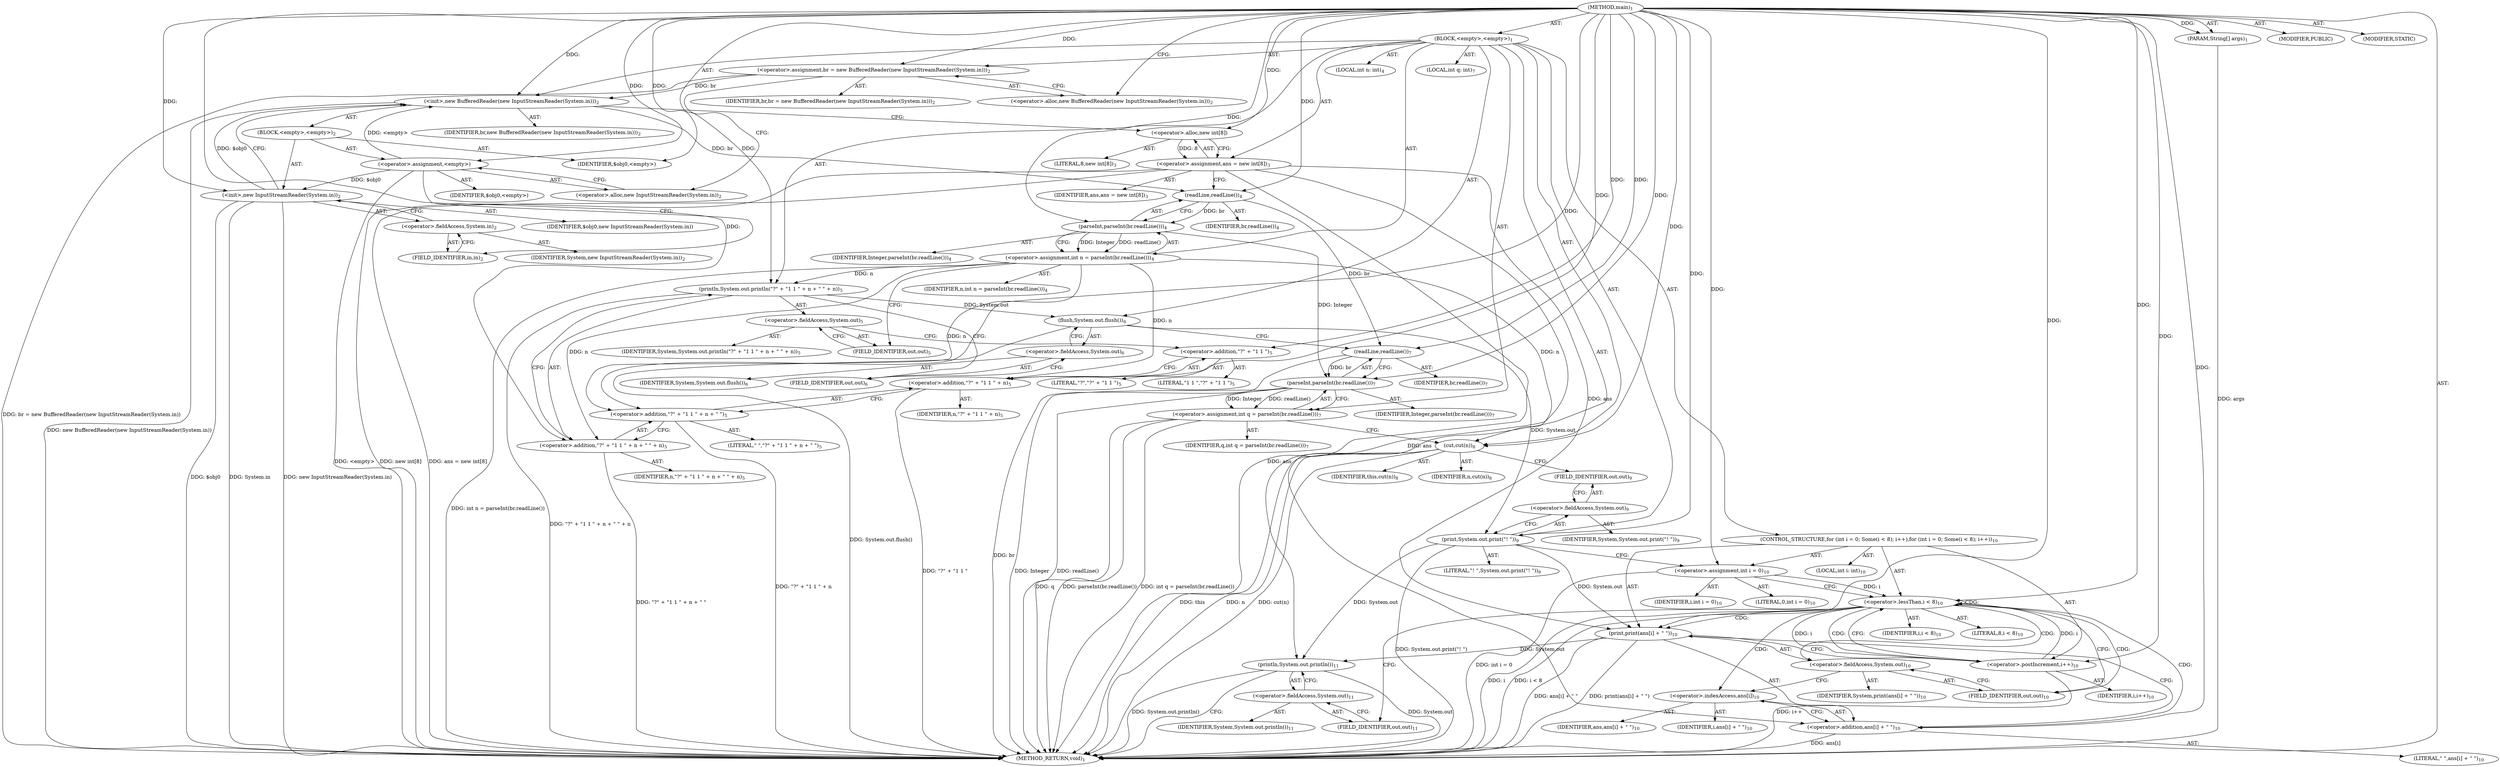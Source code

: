 digraph "main" {  
"17" [label = <(METHOD,main)<SUB>1</SUB>> ]
"18" [label = <(PARAM,String[] args)<SUB>1</SUB>> ]
"19" [label = <(BLOCK,&lt;empty&gt;,&lt;empty&gt;)<SUB>1</SUB>> ]
"20" [label = <(&lt;operator&gt;.assignment,br = new BufferedReader(new InputStreamReader(System.in)))<SUB>2</SUB>> ]
"21" [label = <(IDENTIFIER,br,br = new BufferedReader(new InputStreamReader(System.in)))<SUB>2</SUB>> ]
"22" [label = <(&lt;operator&gt;.alloc,new BufferedReader(new InputStreamReader(System.in)))<SUB>2</SUB>> ]
"23" [label = <(&lt;init&gt;,new BufferedReader(new InputStreamReader(System.in)))<SUB>2</SUB>> ]
"24" [label = <(IDENTIFIER,br,new BufferedReader(new InputStreamReader(System.in)))<SUB>2</SUB>> ]
"25" [label = <(BLOCK,&lt;empty&gt;,&lt;empty&gt;)<SUB>2</SUB>> ]
"26" [label = <(&lt;operator&gt;.assignment,&lt;empty&gt;)> ]
"27" [label = <(IDENTIFIER,$obj0,&lt;empty&gt;)> ]
"28" [label = <(&lt;operator&gt;.alloc,new InputStreamReader(System.in))<SUB>2</SUB>> ]
"29" [label = <(&lt;init&gt;,new InputStreamReader(System.in))<SUB>2</SUB>> ]
"30" [label = <(IDENTIFIER,$obj0,new InputStreamReader(System.in))> ]
"31" [label = <(&lt;operator&gt;.fieldAccess,System.in)<SUB>2</SUB>> ]
"32" [label = <(IDENTIFIER,System,new InputStreamReader(System.in))<SUB>2</SUB>> ]
"33" [label = <(FIELD_IDENTIFIER,in,in)<SUB>2</SUB>> ]
"34" [label = <(IDENTIFIER,$obj0,&lt;empty&gt;)> ]
"35" [label = <(&lt;operator&gt;.assignment,ans = new int[8])<SUB>3</SUB>> ]
"36" [label = <(IDENTIFIER,ans,ans = new int[8])<SUB>3</SUB>> ]
"37" [label = <(&lt;operator&gt;.alloc,new int[8])> ]
"38" [label = <(LITERAL,8,new int[8])<SUB>3</SUB>> ]
"39" [label = <(LOCAL,int n: int)<SUB>4</SUB>> ]
"40" [label = <(&lt;operator&gt;.assignment,int n = parseInt(br.readLine()))<SUB>4</SUB>> ]
"41" [label = <(IDENTIFIER,n,int n = parseInt(br.readLine()))<SUB>4</SUB>> ]
"42" [label = <(parseInt,parseInt(br.readLine()))<SUB>4</SUB>> ]
"43" [label = <(IDENTIFIER,Integer,parseInt(br.readLine()))<SUB>4</SUB>> ]
"44" [label = <(readLine,readLine())<SUB>4</SUB>> ]
"45" [label = <(IDENTIFIER,br,readLine())<SUB>4</SUB>> ]
"46" [label = <(println,System.out.println(&quot;?&quot; + &quot;1 1 &quot; + n + &quot; &quot; + n))<SUB>5</SUB>> ]
"47" [label = <(&lt;operator&gt;.fieldAccess,System.out)<SUB>5</SUB>> ]
"48" [label = <(IDENTIFIER,System,System.out.println(&quot;?&quot; + &quot;1 1 &quot; + n + &quot; &quot; + n))<SUB>5</SUB>> ]
"49" [label = <(FIELD_IDENTIFIER,out,out)<SUB>5</SUB>> ]
"50" [label = <(&lt;operator&gt;.addition,&quot;?&quot; + &quot;1 1 &quot; + n + &quot; &quot; + n)<SUB>5</SUB>> ]
"51" [label = <(&lt;operator&gt;.addition,&quot;?&quot; + &quot;1 1 &quot; + n + &quot; &quot;)<SUB>5</SUB>> ]
"52" [label = <(&lt;operator&gt;.addition,&quot;?&quot; + &quot;1 1 &quot; + n)<SUB>5</SUB>> ]
"53" [label = <(&lt;operator&gt;.addition,&quot;?&quot; + &quot;1 1 &quot;)<SUB>5</SUB>> ]
"54" [label = <(LITERAL,&quot;?&quot;,&quot;?&quot; + &quot;1 1 &quot;)<SUB>5</SUB>> ]
"55" [label = <(LITERAL,&quot;1 1 &quot;,&quot;?&quot; + &quot;1 1 &quot;)<SUB>5</SUB>> ]
"56" [label = <(IDENTIFIER,n,&quot;?&quot; + &quot;1 1 &quot; + n)<SUB>5</SUB>> ]
"57" [label = <(LITERAL,&quot; &quot;,&quot;?&quot; + &quot;1 1 &quot; + n + &quot; &quot;)<SUB>5</SUB>> ]
"58" [label = <(IDENTIFIER,n,&quot;?&quot; + &quot;1 1 &quot; + n + &quot; &quot; + n)<SUB>5</SUB>> ]
"59" [label = <(flush,System.out.flush())<SUB>6</SUB>> ]
"60" [label = <(&lt;operator&gt;.fieldAccess,System.out)<SUB>6</SUB>> ]
"61" [label = <(IDENTIFIER,System,System.out.flush())<SUB>6</SUB>> ]
"62" [label = <(FIELD_IDENTIFIER,out,out)<SUB>6</SUB>> ]
"63" [label = <(LOCAL,int q: int)<SUB>7</SUB>> ]
"64" [label = <(&lt;operator&gt;.assignment,int q = parseInt(br.readLine()))<SUB>7</SUB>> ]
"65" [label = <(IDENTIFIER,q,int q = parseInt(br.readLine()))<SUB>7</SUB>> ]
"66" [label = <(parseInt,parseInt(br.readLine()))<SUB>7</SUB>> ]
"67" [label = <(IDENTIFIER,Integer,parseInt(br.readLine()))<SUB>7</SUB>> ]
"68" [label = <(readLine,readLine())<SUB>7</SUB>> ]
"69" [label = <(IDENTIFIER,br,readLine())<SUB>7</SUB>> ]
"70" [label = <(cut,cut(n))<SUB>8</SUB>> ]
"71" [label = <(IDENTIFIER,this,cut(n))<SUB>8</SUB>> ]
"72" [label = <(IDENTIFIER,n,cut(n))<SUB>8</SUB>> ]
"73" [label = <(print,System.out.print(&quot;! &quot;))<SUB>9</SUB>> ]
"74" [label = <(&lt;operator&gt;.fieldAccess,System.out)<SUB>9</SUB>> ]
"75" [label = <(IDENTIFIER,System,System.out.print(&quot;! &quot;))<SUB>9</SUB>> ]
"76" [label = <(FIELD_IDENTIFIER,out,out)<SUB>9</SUB>> ]
"77" [label = <(LITERAL,&quot;! &quot;,System.out.print(&quot;! &quot;))<SUB>9</SUB>> ]
"78" [label = <(CONTROL_STRUCTURE,for (int i = 0; Some(i &lt; 8); i++),for (int i = 0; Some(i &lt; 8); i++))<SUB>10</SUB>> ]
"79" [label = <(LOCAL,int i: int)<SUB>10</SUB>> ]
"80" [label = <(&lt;operator&gt;.assignment,int i = 0)<SUB>10</SUB>> ]
"81" [label = <(IDENTIFIER,i,int i = 0)<SUB>10</SUB>> ]
"82" [label = <(LITERAL,0,int i = 0)<SUB>10</SUB>> ]
"83" [label = <(&lt;operator&gt;.lessThan,i &lt; 8)<SUB>10</SUB>> ]
"84" [label = <(IDENTIFIER,i,i &lt; 8)<SUB>10</SUB>> ]
"85" [label = <(LITERAL,8,i &lt; 8)<SUB>10</SUB>> ]
"86" [label = <(&lt;operator&gt;.postIncrement,i++)<SUB>10</SUB>> ]
"87" [label = <(IDENTIFIER,i,i++)<SUB>10</SUB>> ]
"88" [label = <(print,print(ans[i] + &quot; &quot;))<SUB>10</SUB>> ]
"89" [label = <(&lt;operator&gt;.fieldAccess,System.out)<SUB>10</SUB>> ]
"90" [label = <(IDENTIFIER,System,print(ans[i] + &quot; &quot;))<SUB>10</SUB>> ]
"91" [label = <(FIELD_IDENTIFIER,out,out)<SUB>10</SUB>> ]
"92" [label = <(&lt;operator&gt;.addition,ans[i] + &quot; &quot;)<SUB>10</SUB>> ]
"93" [label = <(&lt;operator&gt;.indexAccess,ans[i])<SUB>10</SUB>> ]
"94" [label = <(IDENTIFIER,ans,ans[i] + &quot; &quot;)<SUB>10</SUB>> ]
"95" [label = <(IDENTIFIER,i,ans[i] + &quot; &quot;)<SUB>10</SUB>> ]
"96" [label = <(LITERAL,&quot; &quot;,ans[i] + &quot; &quot;)<SUB>10</SUB>> ]
"97" [label = <(println,System.out.println())<SUB>11</SUB>> ]
"98" [label = <(&lt;operator&gt;.fieldAccess,System.out)<SUB>11</SUB>> ]
"99" [label = <(IDENTIFIER,System,System.out.println())<SUB>11</SUB>> ]
"100" [label = <(FIELD_IDENTIFIER,out,out)<SUB>11</SUB>> ]
"101" [label = <(MODIFIER,PUBLIC)> ]
"102" [label = <(MODIFIER,STATIC)> ]
"103" [label = <(METHOD_RETURN,void)<SUB>1</SUB>> ]
  "17" -> "18"  [ label = "AST: "] 
  "17" -> "19"  [ label = "AST: "] 
  "17" -> "101"  [ label = "AST: "] 
  "17" -> "102"  [ label = "AST: "] 
  "17" -> "103"  [ label = "AST: "] 
  "19" -> "20"  [ label = "AST: "] 
  "19" -> "23"  [ label = "AST: "] 
  "19" -> "35"  [ label = "AST: "] 
  "19" -> "39"  [ label = "AST: "] 
  "19" -> "40"  [ label = "AST: "] 
  "19" -> "46"  [ label = "AST: "] 
  "19" -> "59"  [ label = "AST: "] 
  "19" -> "63"  [ label = "AST: "] 
  "19" -> "64"  [ label = "AST: "] 
  "19" -> "70"  [ label = "AST: "] 
  "19" -> "73"  [ label = "AST: "] 
  "19" -> "78"  [ label = "AST: "] 
  "19" -> "97"  [ label = "AST: "] 
  "20" -> "21"  [ label = "AST: "] 
  "20" -> "22"  [ label = "AST: "] 
  "23" -> "24"  [ label = "AST: "] 
  "23" -> "25"  [ label = "AST: "] 
  "25" -> "26"  [ label = "AST: "] 
  "25" -> "29"  [ label = "AST: "] 
  "25" -> "34"  [ label = "AST: "] 
  "26" -> "27"  [ label = "AST: "] 
  "26" -> "28"  [ label = "AST: "] 
  "29" -> "30"  [ label = "AST: "] 
  "29" -> "31"  [ label = "AST: "] 
  "31" -> "32"  [ label = "AST: "] 
  "31" -> "33"  [ label = "AST: "] 
  "35" -> "36"  [ label = "AST: "] 
  "35" -> "37"  [ label = "AST: "] 
  "37" -> "38"  [ label = "AST: "] 
  "40" -> "41"  [ label = "AST: "] 
  "40" -> "42"  [ label = "AST: "] 
  "42" -> "43"  [ label = "AST: "] 
  "42" -> "44"  [ label = "AST: "] 
  "44" -> "45"  [ label = "AST: "] 
  "46" -> "47"  [ label = "AST: "] 
  "46" -> "50"  [ label = "AST: "] 
  "47" -> "48"  [ label = "AST: "] 
  "47" -> "49"  [ label = "AST: "] 
  "50" -> "51"  [ label = "AST: "] 
  "50" -> "58"  [ label = "AST: "] 
  "51" -> "52"  [ label = "AST: "] 
  "51" -> "57"  [ label = "AST: "] 
  "52" -> "53"  [ label = "AST: "] 
  "52" -> "56"  [ label = "AST: "] 
  "53" -> "54"  [ label = "AST: "] 
  "53" -> "55"  [ label = "AST: "] 
  "59" -> "60"  [ label = "AST: "] 
  "60" -> "61"  [ label = "AST: "] 
  "60" -> "62"  [ label = "AST: "] 
  "64" -> "65"  [ label = "AST: "] 
  "64" -> "66"  [ label = "AST: "] 
  "66" -> "67"  [ label = "AST: "] 
  "66" -> "68"  [ label = "AST: "] 
  "68" -> "69"  [ label = "AST: "] 
  "70" -> "71"  [ label = "AST: "] 
  "70" -> "72"  [ label = "AST: "] 
  "73" -> "74"  [ label = "AST: "] 
  "73" -> "77"  [ label = "AST: "] 
  "74" -> "75"  [ label = "AST: "] 
  "74" -> "76"  [ label = "AST: "] 
  "78" -> "79"  [ label = "AST: "] 
  "78" -> "80"  [ label = "AST: "] 
  "78" -> "83"  [ label = "AST: "] 
  "78" -> "86"  [ label = "AST: "] 
  "78" -> "88"  [ label = "AST: "] 
  "80" -> "81"  [ label = "AST: "] 
  "80" -> "82"  [ label = "AST: "] 
  "83" -> "84"  [ label = "AST: "] 
  "83" -> "85"  [ label = "AST: "] 
  "86" -> "87"  [ label = "AST: "] 
  "88" -> "89"  [ label = "AST: "] 
  "88" -> "92"  [ label = "AST: "] 
  "89" -> "90"  [ label = "AST: "] 
  "89" -> "91"  [ label = "AST: "] 
  "92" -> "93"  [ label = "AST: "] 
  "92" -> "96"  [ label = "AST: "] 
  "93" -> "94"  [ label = "AST: "] 
  "93" -> "95"  [ label = "AST: "] 
  "97" -> "98"  [ label = "AST: "] 
  "98" -> "99"  [ label = "AST: "] 
  "98" -> "100"  [ label = "AST: "] 
  "20" -> "28"  [ label = "CFG: "] 
  "23" -> "37"  [ label = "CFG: "] 
  "35" -> "44"  [ label = "CFG: "] 
  "40" -> "49"  [ label = "CFG: "] 
  "46" -> "62"  [ label = "CFG: "] 
  "59" -> "68"  [ label = "CFG: "] 
  "64" -> "70"  [ label = "CFG: "] 
  "70" -> "76"  [ label = "CFG: "] 
  "73" -> "80"  [ label = "CFG: "] 
  "97" -> "103"  [ label = "CFG: "] 
  "22" -> "20"  [ label = "CFG: "] 
  "37" -> "35"  [ label = "CFG: "] 
  "42" -> "40"  [ label = "CFG: "] 
  "47" -> "53"  [ label = "CFG: "] 
  "50" -> "46"  [ label = "CFG: "] 
  "60" -> "59"  [ label = "CFG: "] 
  "66" -> "64"  [ label = "CFG: "] 
  "74" -> "73"  [ label = "CFG: "] 
  "80" -> "83"  [ label = "CFG: "] 
  "83" -> "91"  [ label = "CFG: "] 
  "83" -> "100"  [ label = "CFG: "] 
  "86" -> "83"  [ label = "CFG: "] 
  "88" -> "86"  [ label = "CFG: "] 
  "98" -> "97"  [ label = "CFG: "] 
  "26" -> "33"  [ label = "CFG: "] 
  "29" -> "23"  [ label = "CFG: "] 
  "44" -> "42"  [ label = "CFG: "] 
  "49" -> "47"  [ label = "CFG: "] 
  "51" -> "50"  [ label = "CFG: "] 
  "62" -> "60"  [ label = "CFG: "] 
  "68" -> "66"  [ label = "CFG: "] 
  "76" -> "74"  [ label = "CFG: "] 
  "89" -> "93"  [ label = "CFG: "] 
  "92" -> "88"  [ label = "CFG: "] 
  "100" -> "98"  [ label = "CFG: "] 
  "28" -> "26"  [ label = "CFG: "] 
  "31" -> "29"  [ label = "CFG: "] 
  "52" -> "51"  [ label = "CFG: "] 
  "91" -> "89"  [ label = "CFG: "] 
  "93" -> "92"  [ label = "CFG: "] 
  "33" -> "31"  [ label = "CFG: "] 
  "53" -> "52"  [ label = "CFG: "] 
  "17" -> "22"  [ label = "CFG: "] 
  "18" -> "103"  [ label = "DDG: args"] 
  "20" -> "103"  [ label = "DDG: br = new BufferedReader(new InputStreamReader(System.in))"] 
  "26" -> "103"  [ label = "DDG: &lt;empty&gt;"] 
  "29" -> "103"  [ label = "DDG: $obj0"] 
  "29" -> "103"  [ label = "DDG: System.in"] 
  "29" -> "103"  [ label = "DDG: new InputStreamReader(System.in)"] 
  "23" -> "103"  [ label = "DDG: new BufferedReader(new InputStreamReader(System.in))"] 
  "35" -> "103"  [ label = "DDG: ans"] 
  "35" -> "103"  [ label = "DDG: new int[8]"] 
  "35" -> "103"  [ label = "DDG: ans = new int[8]"] 
  "40" -> "103"  [ label = "DDG: int n = parseInt(br.readLine())"] 
  "52" -> "103"  [ label = "DDG: &quot;?&quot; + &quot;1 1 &quot;"] 
  "51" -> "103"  [ label = "DDG: &quot;?&quot; + &quot;1 1 &quot; + n"] 
  "50" -> "103"  [ label = "DDG: &quot;?&quot; + &quot;1 1 &quot; + n + &quot; &quot;"] 
  "46" -> "103"  [ label = "DDG: &quot;?&quot; + &quot;1 1 &quot; + n + &quot; &quot; + n"] 
  "59" -> "103"  [ label = "DDG: System.out.flush()"] 
  "64" -> "103"  [ label = "DDG: q"] 
  "66" -> "103"  [ label = "DDG: Integer"] 
  "68" -> "103"  [ label = "DDG: br"] 
  "66" -> "103"  [ label = "DDG: readLine()"] 
  "64" -> "103"  [ label = "DDG: parseInt(br.readLine())"] 
  "64" -> "103"  [ label = "DDG: int q = parseInt(br.readLine())"] 
  "70" -> "103"  [ label = "DDG: n"] 
  "70" -> "103"  [ label = "DDG: cut(n)"] 
  "73" -> "103"  [ label = "DDG: System.out.print(&quot;! &quot;)"] 
  "80" -> "103"  [ label = "DDG: int i = 0"] 
  "83" -> "103"  [ label = "DDG: i"] 
  "83" -> "103"  [ label = "DDG: i &lt; 8"] 
  "97" -> "103"  [ label = "DDG: System.out"] 
  "97" -> "103"  [ label = "DDG: System.out.println()"] 
  "92" -> "103"  [ label = "DDG: ans[i]"] 
  "88" -> "103"  [ label = "DDG: ans[i] + &quot; &quot;"] 
  "88" -> "103"  [ label = "DDG: print(ans[i] + &quot; &quot;)"] 
  "86" -> "103"  [ label = "DDG: i++"] 
  "70" -> "103"  [ label = "DDG: this"] 
  "17" -> "18"  [ label = "DDG: "] 
  "17" -> "20"  [ label = "DDG: "] 
  "37" -> "35"  [ label = "DDG: 8"] 
  "42" -> "40"  [ label = "DDG: Integer"] 
  "42" -> "40"  [ label = "DDG: readLine()"] 
  "66" -> "64"  [ label = "DDG: Integer"] 
  "66" -> "64"  [ label = "DDG: readLine()"] 
  "20" -> "23"  [ label = "DDG: br"] 
  "17" -> "23"  [ label = "DDG: "] 
  "26" -> "23"  [ label = "DDG: &lt;empty&gt;"] 
  "29" -> "23"  [ label = "DDG: $obj0"] 
  "17" -> "46"  [ label = "DDG: "] 
  "40" -> "46"  [ label = "DDG: n"] 
  "46" -> "59"  [ label = "DDG: System.out"] 
  "17" -> "70"  [ label = "DDG: "] 
  "40" -> "70"  [ label = "DDG: n"] 
  "59" -> "73"  [ label = "DDG: System.out"] 
  "17" -> "73"  [ label = "DDG: "] 
  "17" -> "80"  [ label = "DDG: "] 
  "73" -> "97"  [ label = "DDG: System.out"] 
  "88" -> "97"  [ label = "DDG: System.out"] 
  "17" -> "26"  [ label = "DDG: "] 
  "17" -> "34"  [ label = "DDG: "] 
  "17" -> "37"  [ label = "DDG: "] 
  "17" -> "42"  [ label = "DDG: "] 
  "44" -> "42"  [ label = "DDG: br"] 
  "17" -> "50"  [ label = "DDG: "] 
  "40" -> "50"  [ label = "DDG: n"] 
  "42" -> "66"  [ label = "DDG: Integer"] 
  "17" -> "66"  [ label = "DDG: "] 
  "68" -> "66"  [ label = "DDG: br"] 
  "80" -> "83"  [ label = "DDG: i"] 
  "86" -> "83"  [ label = "DDG: i"] 
  "17" -> "83"  [ label = "DDG: "] 
  "83" -> "86"  [ label = "DDG: i"] 
  "17" -> "86"  [ label = "DDG: "] 
  "73" -> "88"  [ label = "DDG: System.out"] 
  "35" -> "88"  [ label = "DDG: ans"] 
  "17" -> "88"  [ label = "DDG: "] 
  "26" -> "29"  [ label = "DDG: $obj0"] 
  "17" -> "29"  [ label = "DDG: "] 
  "23" -> "44"  [ label = "DDG: br"] 
  "17" -> "44"  [ label = "DDG: "] 
  "17" -> "51"  [ label = "DDG: "] 
  "40" -> "51"  [ label = "DDG: n"] 
  "44" -> "68"  [ label = "DDG: br"] 
  "17" -> "68"  [ label = "DDG: "] 
  "35" -> "92"  [ label = "DDG: ans"] 
  "17" -> "92"  [ label = "DDG: "] 
  "17" -> "52"  [ label = "DDG: "] 
  "40" -> "52"  [ label = "DDG: n"] 
  "17" -> "53"  [ label = "DDG: "] 
  "83" -> "91"  [ label = "CDG: "] 
  "83" -> "83"  [ label = "CDG: "] 
  "83" -> "89"  [ label = "CDG: "] 
  "83" -> "93"  [ label = "CDG: "] 
  "83" -> "88"  [ label = "CDG: "] 
  "83" -> "92"  [ label = "CDG: "] 
  "83" -> "86"  [ label = "CDG: "] 
}
